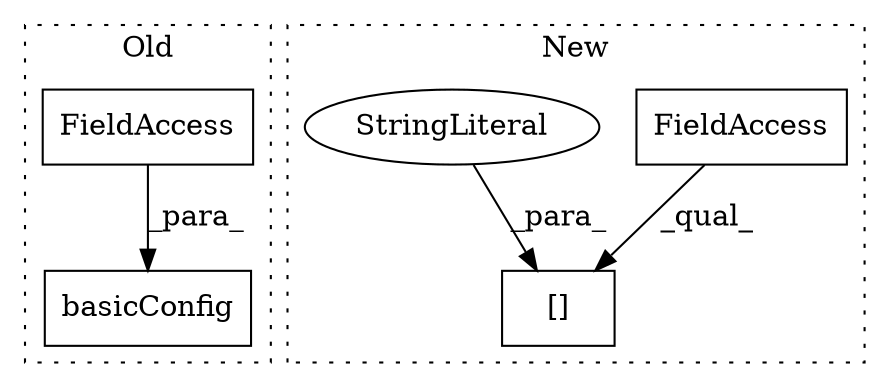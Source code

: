 digraph G {
subgraph cluster0 {
1 [label="basicConfig" a="32" s="5443,5468" l="12,1" shape="box"];
3 [label="FieldAccess" a="22" s="5455" l="13" shape="box"];
label = "Old";
style="dotted";
}
subgraph cluster1 {
2 [label="[]" a="2" s="8440,8466" l="9,1" shape="box"];
4 [label="FieldAccess" a="22" s="8440" l="3" shape="box"];
5 [label="StringLiteral" a="45" s="8449" l="17" shape="ellipse"];
label = "New";
style="dotted";
}
3 -> 1 [label="_para_"];
4 -> 2 [label="_qual_"];
5 -> 2 [label="_para_"];
}